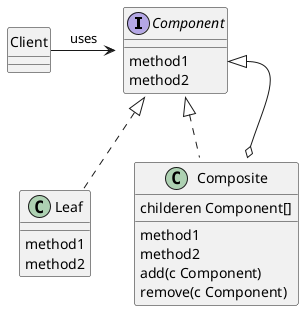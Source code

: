 @startuml
interface Component {
  {method} method1
  {method} method2
}
class Leaf {
  {method} method1
  {method} method2
}
class Composite {
  childeren Component[]
  {method} method1
  {method} method2
  add(c Component)
  remove(c Component)
}

class Client {}
hide Client circle

Client -right-> Component : uses
Leaf .up.|> Component
Composite .up.|> Component
Composite::children o-up-|> Component::method1
@enduml
